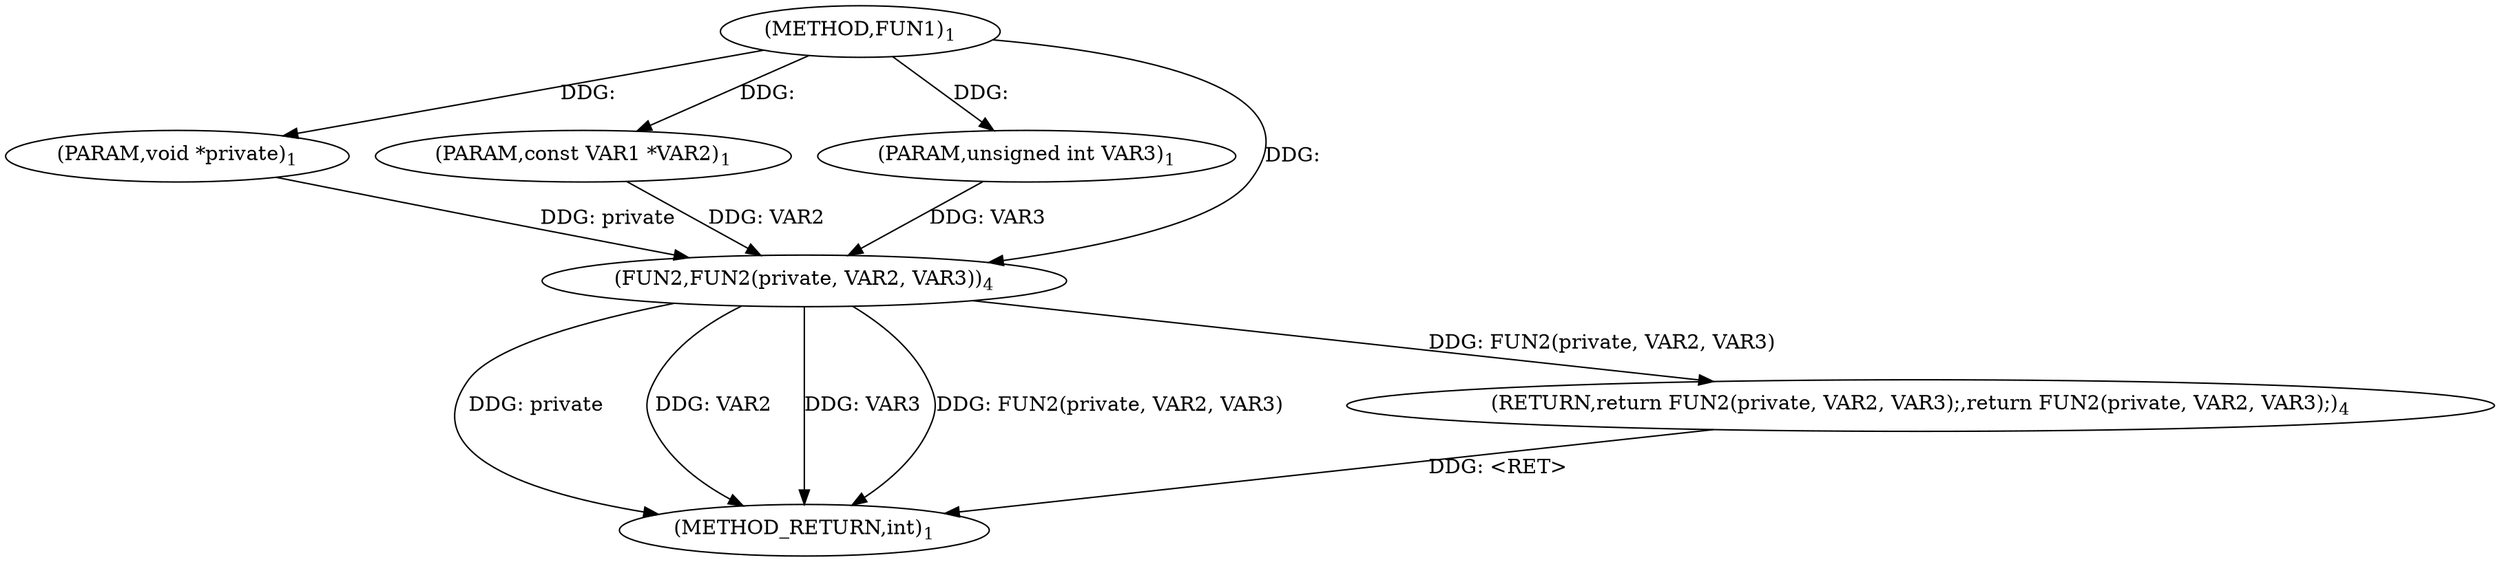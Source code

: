 digraph "FUN1" {  
"8" [label = <(METHOD,FUN1)<SUB>1</SUB>> ]
"18" [label = <(METHOD_RETURN,int)<SUB>1</SUB>> ]
"9" [label = <(PARAM,void *private)<SUB>1</SUB>> ]
"10" [label = <(PARAM,const VAR1 *VAR2)<SUB>1</SUB>> ]
"11" [label = <(PARAM,unsigned int VAR3)<SUB>1</SUB>> ]
"13" [label = <(RETURN,return FUN2(private, VAR2, VAR3);,return FUN2(private, VAR2, VAR3);)<SUB>4</SUB>> ]
"14" [label = <(FUN2,FUN2(private, VAR2, VAR3))<SUB>4</SUB>> ]
  "13" -> "18"  [ label = "DDG: &lt;RET&gt;"] 
  "14" -> "18"  [ label = "DDG: private"] 
  "14" -> "18"  [ label = "DDG: VAR2"] 
  "14" -> "18"  [ label = "DDG: VAR3"] 
  "14" -> "18"  [ label = "DDG: FUN2(private, VAR2, VAR3)"] 
  "8" -> "9"  [ label = "DDG: "] 
  "8" -> "10"  [ label = "DDG: "] 
  "8" -> "11"  [ label = "DDG: "] 
  "14" -> "13"  [ label = "DDG: FUN2(private, VAR2, VAR3)"] 
  "9" -> "14"  [ label = "DDG: private"] 
  "8" -> "14"  [ label = "DDG: "] 
  "10" -> "14"  [ label = "DDG: VAR2"] 
  "11" -> "14"  [ label = "DDG: VAR3"] 
}
